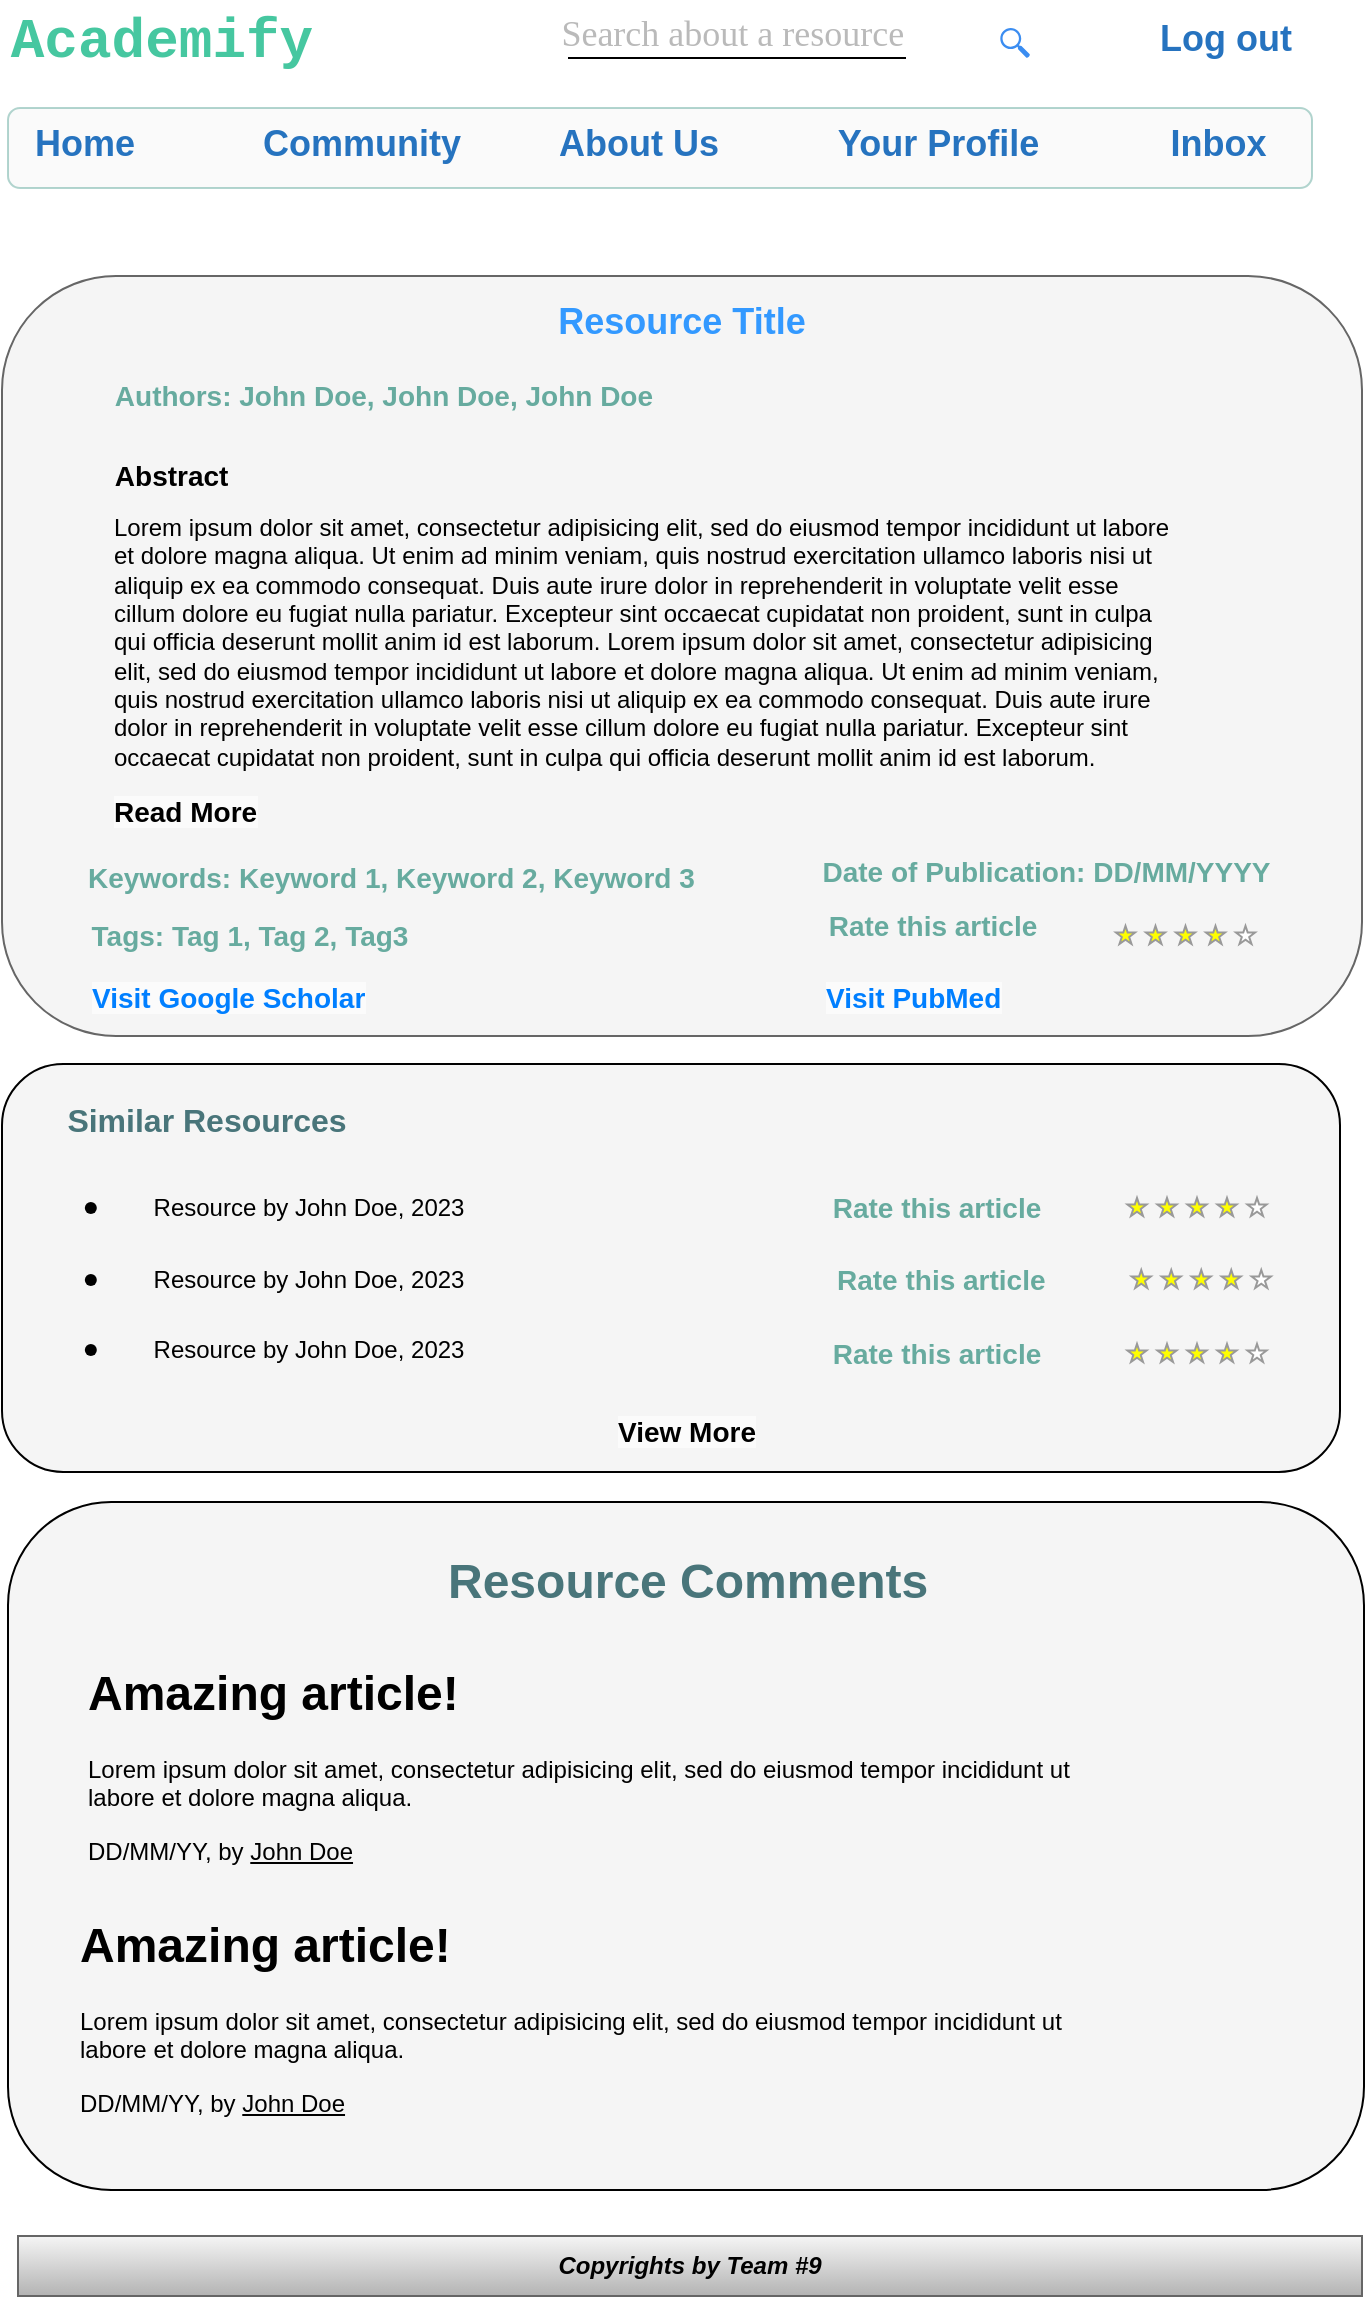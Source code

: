 <mxfile version="21.1.5" type="github">
  <diagram name="Page-1" id="f1b7ffb7-ca1e-a977-7cf5-a751b3c06c05">
    <mxGraphModel dx="1036" dy="477" grid="0" gridSize="10" guides="1" tooltips="1" connect="1" arrows="1" fold="1" page="1" pageScale="1" pageWidth="827" pageHeight="1270" background="#FFFFFF" math="0" shadow="0">
      <root>
        <mxCell id="0" />
        <mxCell id="1" parent="0" />
        <mxCell id="cVJXGdQeSUcvY2u7gv_X-103" value="" style="rounded=1;whiteSpace=wrap;html=1;fillColor=#f5f5f5;strokeColor=#67AB9F;gradientColor=none;glass=0;shadow=0;opacity=50;" parent="1" vertex="1">
          <mxGeometry x="68" y="95" width="652" height="40" as="geometry" />
        </mxCell>
        <mxCell id="cVJXGdQeSUcvY2u7gv_X-80" value="" style="rounded=1;labelBackgroundColor=none;labelBorderColor=none;noLabel=1;whiteSpace=wrap;html=1;glass=0;fillColor=#F5F5F5;strokeColor=#666666;fontColor=#333333;" parent="1" vertex="1">
          <mxGeometry x="65" y="179" width="680" height="380" as="geometry" />
        </mxCell>
        <mxCell id="2" value="Academify" style="text;spacingTop=-5;fontSize=28;fontStyle=1;align=center;horizontal=1;verticalAlign=middle;fontFamily=Courier New;fontColor=#46C7A0;" parent="1" vertex="1">
          <mxGeometry x="65" y="41.25" width="160" height="35" as="geometry" />
        </mxCell>
        <mxCell id="5" value="Home" style="text;spacingTop=-5;fontStyle=1;align=center;fontSize=18;fontColor=#2673BF;" parent="1" vertex="1">
          <mxGeometry x="83" y="100" width="47" height="30" as="geometry" />
        </mxCell>
        <mxCell id="6" value="Inbox" style="text;spacingTop=-5;align=center;fontStyle=1;fontSize=18;fontColor=#2673BF;" parent="1" vertex="1">
          <mxGeometry x="643.25" y="100" width="60" height="30" as="geometry" />
        </mxCell>
        <mxCell id="8" value="Abstract" style="text;spacingTop=-5;fontSize=14;fontStyle=1" parent="1" vertex="1">
          <mxGeometry x="119.42" y="269" width="91" height="30" as="geometry" />
        </mxCell>
        <mxCell id="9" value="Lorem ipsum dolor sit amet, consectetur adipisicing elit, sed do eiusmod tempor incididunt ut labore et dolore magna aliqua. Ut enim ad minim veniam, quis nostrud exercitation ullamco laboris nisi ut aliquip ex ea commodo consequat. Duis aute irure dolor in reprehenderit in voluptate velit esse cillum dolore eu fugiat nulla pariatur. Excepteur sint occaecat cupidatat non proident, sunt in culpa qui officia deserunt mollit anim id est laborum. Lorem ipsum dolor sit amet, consectetur adipisicing elit, sed do eiusmod tempor incididunt ut labore et dolore magna aliqua. Ut enim ad minim veniam, quis nostrud exercitation ullamco laboris nisi ut aliquip ex ea commodo consequat. Duis aute irure dolor in reprehenderit in voluptate velit esse cillum dolore eu fugiat nulla pariatur. Excepteur sint occaecat cupidatat non proident, sunt in culpa qui officia deserunt mollit anim id est laborum." style="text;spacingTop=-5;align=left;verticalAlign=middle;whiteSpace=wrap;" parent="1" vertex="1">
          <mxGeometry x="119.42" y="289" width="530" height="150" as="geometry" />
        </mxCell>
        <mxCell id="11" value="Log out" style="text;spacingTop=-5;align=center;fontStyle=1;fontSize=18;fontColor=#2673BF;" parent="1" vertex="1">
          <mxGeometry x="637" y="47.5" width="80" height="30" as="geometry" />
        </mxCell>
        <mxCell id="37" value="" style="verticalLabelPosition=bottom;verticalAlign=top;strokeWidth=1;shape=mxgraph.mockup.misc.rating;strokeColor=#999999;fillColor=#ffff00;emptyFillColor=#ffffff;grade=4;ratingScale=5;ratingStyle=star;fontSize=14;" parent="1" vertex="1">
          <mxGeometry x="622.0" y="504" width="67.5" height="10" as="geometry" />
        </mxCell>
        <mxCell id="38" value="Rate this article" style="text;spacingTop=-5;fontSize=14;align=center;fontColor=#67AB9F;fontStyle=1" parent="1" vertex="1">
          <mxGeometry x="475" y="494" width="111" height="20" as="geometry" />
        </mxCell>
        <mxCell id="47" value="Keywords: Keyword 1, Keyword 2, Keyword 3" style="text;spacingTop=-5;fontSize=14;align=center;fontColor=#67AB9F;fontStyle=1" parent="1" vertex="1">
          <mxGeometry x="114.71" y="470" width="290" height="20" as="geometry" />
        </mxCell>
        <mxCell id="cVJXGdQeSUcvY2u7gv_X-63" value="Search about a resource" style="text;spacingTop=-5;align=center;fontStyle=0;fontSize=18;fontColor=#B3B3B3;textOpacity=90;fontFamily=Times New Roman;" parent="1" vertex="1">
          <mxGeometry x="304.15" y="45" width="252.5" height="27.5" as="geometry" />
        </mxCell>
        <mxCell id="cVJXGdQeSUcvY2u7gv_X-66" value="Your Profile" style="text;spacingTop=-5;align=center;fontStyle=1;fontSize=18;fontColor=#2673BF;" parent="1" vertex="1">
          <mxGeometry x="473.25" y="100" width="120" height="30" as="geometry" />
        </mxCell>
        <mxCell id="cVJXGdQeSUcvY2u7gv_X-67" value="Community" style="text;spacingTop=-5;align=center;fontStyle=1;fontSize=18;fontColor=#2673BF;" parent="1" vertex="1">
          <mxGeometry x="180" y="100" width="130" height="30" as="geometry" />
        </mxCell>
        <mxCell id="cVJXGdQeSUcvY2u7gv_X-68" value="About Us" style="text;spacingTop=-5;align=center;fontStyle=1;fontSize=18;fontColor=#2673BF;" parent="1" vertex="1">
          <mxGeometry x="318.5" y="100" width="130" height="30" as="geometry" />
        </mxCell>
        <mxCell id="cVJXGdQeSUcvY2u7gv_X-69" value="" style="line;strokeWidth=1" parent="1" vertex="1">
          <mxGeometry x="348" y="65" width="169" height="10" as="geometry" />
        </mxCell>
        <mxCell id="cVJXGdQeSUcvY2u7gv_X-70" value="" style="sketch=0;html=1;aspect=fixed;strokeColor=none;shadow=0;fillColor=#3B8DF1;verticalAlign=top;labelPosition=center;verticalLabelPosition=bottom;shape=mxgraph.gcp2.search" parent="1" vertex="1">
          <mxGeometry x="564.15" y="55" width="14.85" height="15" as="geometry" />
        </mxCell>
        <mxCell id="cVJXGdQeSUcvY2u7gv_X-75" value="Resource Title" style="text;spacingTop=-5;fontSize=18;fontStyle=1;align=center;fontColor=#3399FF;" parent="1" vertex="1">
          <mxGeometry x="340" y="189" width="130" height="30" as="geometry" />
        </mxCell>
        <mxCell id="cVJXGdQeSUcvY2u7gv_X-78" value="Authors: John Doe, John Doe, John Doe" style="text;spacingTop=-5;fontSize=14;fontStyle=1;fontColor=#67AB9F;" parent="1" vertex="1">
          <mxGeometry x="119.42" y="229" width="280.58" height="20" as="geometry" />
        </mxCell>
        <mxCell id="cVJXGdQeSUcvY2u7gv_X-79" value="Date of Publication: DD/MM/YYYY" style="text;spacingTop=-5;fontSize=14;fontStyle=1;fontColor=#67AB9F;" parent="1" vertex="1">
          <mxGeometry x="473.25" y="467" width="230" height="20" as="geometry" />
        </mxCell>
        <mxCell id="cVJXGdQeSUcvY2u7gv_X-81" value="Tags: Tag 1, Tag 2, Tag3" style="text;spacingTop=-5;fontSize=14;align=center;fontColor=#67AB9F;fontStyle=1" parent="1" vertex="1">
          <mxGeometry x="108" y="499" width="162" height="20" as="geometry" />
        </mxCell>
        <mxCell id="cVJXGdQeSUcvY2u7gv_X-105" value="&lt;b&gt;&lt;i&gt;Copyrights by Team #9&lt;/i&gt;&lt;/b&gt;" style="rounded=0;whiteSpace=wrap;html=1;fillColor=#f5f5f5;gradientColor=#b3b3b3;strokeColor=#666666;" parent="1" vertex="1">
          <mxGeometry x="73" y="1159" width="672" height="30" as="geometry" />
        </mxCell>
        <mxCell id="Mv5SV2gspvucKvMU9SuZ-48" value="" style="rounded=1;whiteSpace=wrap;html=1;fillColor=#F5F5F5;" vertex="1" parent="1">
          <mxGeometry x="65" y="573" width="669" height="204" as="geometry" />
        </mxCell>
        <mxCell id="Mv5SV2gspvucKvMU9SuZ-51" value="Similar Resources" style="text;html=1;strokeColor=none;fillColor=none;align=center;verticalAlign=middle;whiteSpace=wrap;rounded=0;fontStyle=1;fontSize=16;fontColor=#49757A;" vertex="1" parent="1">
          <mxGeometry x="88" y="586" width="159" height="30" as="geometry" />
        </mxCell>
        <mxCell id="Mv5SV2gspvucKvMU9SuZ-52" value="" style="shape=waypoint;sketch=0;fillStyle=solid;size=6;pointerEvents=1;points=[];fillColor=none;resizable=0;rotatable=0;perimeter=centerPerimeter;snapToPoint=1;" vertex="1" parent="1">
          <mxGeometry x="99.42" y="635" width="20" height="20" as="geometry" />
        </mxCell>
        <mxCell id="Mv5SV2gspvucKvMU9SuZ-53" value="Resource by John Doe, 2023" style="text;html=1;strokeColor=none;fillColor=none;align=center;verticalAlign=middle;whiteSpace=wrap;rounded=0;" vertex="1" parent="1">
          <mxGeometry x="114" y="630" width="209" height="30" as="geometry" />
        </mxCell>
        <mxCell id="Mv5SV2gspvucKvMU9SuZ-54" value="" style="shape=waypoint;sketch=0;fillStyle=solid;size=6;pointerEvents=1;points=[];fillColor=none;resizable=0;rotatable=0;perimeter=centerPerimeter;snapToPoint=1;" vertex="1" parent="1">
          <mxGeometry x="99.42" y="671" width="20" height="20" as="geometry" />
        </mxCell>
        <mxCell id="Mv5SV2gspvucKvMU9SuZ-55" value="Resource by John Doe, 2023" style="text;html=1;strokeColor=none;fillColor=none;align=center;verticalAlign=middle;whiteSpace=wrap;rounded=0;" vertex="1" parent="1">
          <mxGeometry x="114" y="666" width="209" height="30" as="geometry" />
        </mxCell>
        <mxCell id="Mv5SV2gspvucKvMU9SuZ-56" value="" style="shape=waypoint;sketch=0;fillStyle=solid;size=6;pointerEvents=1;points=[];fillColor=none;resizable=0;rotatable=0;perimeter=centerPerimeter;snapToPoint=1;" vertex="1" parent="1">
          <mxGeometry x="99.42" y="706" width="20" height="20" as="geometry" />
        </mxCell>
        <mxCell id="Mv5SV2gspvucKvMU9SuZ-57" value="Resource by John Doe, 2023" style="text;html=1;strokeColor=none;fillColor=none;align=center;verticalAlign=middle;whiteSpace=wrap;rounded=0;" vertex="1" parent="1">
          <mxGeometry x="114" y="701" width="209" height="30" as="geometry" />
        </mxCell>
        <mxCell id="Mv5SV2gspvucKvMU9SuZ-58" value="" style="verticalLabelPosition=bottom;verticalAlign=top;strokeWidth=1;shape=mxgraph.mockup.misc.rating;strokeColor=#999999;fillColor=#ffff00;emptyFillColor=#ffffff;grade=4;ratingScale=5;ratingStyle=star;fontSize=14;" vertex="1" parent="1">
          <mxGeometry x="627.75" y="640" width="67.5" height="10" as="geometry" />
        </mxCell>
        <mxCell id="Mv5SV2gspvucKvMU9SuZ-59" value="Rate this article" style="text;spacingTop=-5;fontSize=14;align=center;fontColor=#67AB9F;fontStyle=1" vertex="1" parent="1">
          <mxGeometry x="477" y="635" width="111" height="20" as="geometry" />
        </mxCell>
        <mxCell id="Mv5SV2gspvucKvMU9SuZ-60" value="" style="verticalLabelPosition=bottom;verticalAlign=top;strokeWidth=1;shape=mxgraph.mockup.misc.rating;strokeColor=#999999;fillColor=#ffff00;emptyFillColor=#ffffff;grade=4;ratingScale=5;ratingStyle=star;fontSize=14;" vertex="1" parent="1">
          <mxGeometry x="629.88" y="676" width="67.5" height="10" as="geometry" />
        </mxCell>
        <mxCell id="Mv5SV2gspvucKvMU9SuZ-61" value="Rate this article" style="text;spacingTop=-5;fontSize=14;align=center;fontColor=#67AB9F;fontStyle=1" vertex="1" parent="1">
          <mxGeometry x="479.13" y="671" width="111" height="20" as="geometry" />
        </mxCell>
        <mxCell id="Mv5SV2gspvucKvMU9SuZ-62" value="" style="verticalLabelPosition=bottom;verticalAlign=top;strokeWidth=1;shape=mxgraph.mockup.misc.rating;strokeColor=#999999;fillColor=#ffff00;emptyFillColor=#ffffff;grade=4;ratingScale=5;ratingStyle=star;fontSize=14;" vertex="1" parent="1">
          <mxGeometry x="627.75" y="713" width="67.5" height="10" as="geometry" />
        </mxCell>
        <mxCell id="Mv5SV2gspvucKvMU9SuZ-63" value="Rate this article" style="text;spacingTop=-5;fontSize=14;align=center;fontColor=#67AB9F;fontStyle=1" vertex="1" parent="1">
          <mxGeometry x="477" y="708" width="111" height="20" as="geometry" />
        </mxCell>
        <mxCell id="Mv5SV2gspvucKvMU9SuZ-64" value="&lt;span style=&quot;font-family: Helvetica; font-size: 14px; font-style: normal; font-variant-ligatures: normal; font-variant-caps: normal; font-weight: 700; letter-spacing: normal; orphans: 2; text-align: center; text-indent: 0px; text-transform: none; widows: 2; word-spacing: 0px; -webkit-text-stroke-width: 0px; background-color: rgb(251, 251, 251); text-decoration-thickness: initial; text-decoration-style: initial; text-decoration-color: initial; float: none; display: inline !important;&quot;&gt;Visit PubMed&lt;/span&gt;" style="text;whiteSpace=wrap;html=1;fontColor=#007FFF;" vertex="1" parent="1">
          <mxGeometry x="475" y="525" width="104" height="28" as="geometry" />
        </mxCell>
        <mxCell id="Mv5SV2gspvucKvMU9SuZ-65" value="&lt;span style=&quot;font-family: Helvetica; font-size: 14px; font-style: normal; font-variant-ligatures: normal; font-variant-caps: normal; font-weight: 700; letter-spacing: normal; orphans: 2; text-align: center; text-indent: 0px; text-transform: none; widows: 2; word-spacing: 0px; -webkit-text-stroke-width: 0px; background-color: rgb(251, 251, 251); text-decoration-thickness: initial; text-decoration-style: initial; text-decoration-color: initial; float: none; display: inline !important;&quot;&gt;Visit Google Scholar&lt;/span&gt;" style="text;whiteSpace=wrap;html=1;fontColor=#007FFF;" vertex="1" parent="1">
          <mxGeometry x="108" y="525" width="147" height="28" as="geometry" />
        </mxCell>
        <mxCell id="Mv5SV2gspvucKvMU9SuZ-66" value="&lt;span style=&quot;font-family: Helvetica; font-size: 14px; font-style: normal; font-variant-ligatures: normal; font-variant-caps: normal; letter-spacing: normal; orphans: 2; text-align: center; text-indent: 0px; text-transform: none; widows: 2; word-spacing: 0px; -webkit-text-stroke-width: 0px; background-color: rgb(251, 251, 251); text-decoration-thickness: initial; text-decoration-style: initial; text-decoration-color: initial; float: none; display: inline !important;&quot;&gt;View More&lt;/span&gt;" style="text;whiteSpace=wrap;html=1;fontColor=#000000;fontStyle=1" vertex="1" parent="1">
          <mxGeometry x="371" y="742" width="85" height="28" as="geometry" />
        </mxCell>
        <mxCell id="Mv5SV2gspvucKvMU9SuZ-67" value="&lt;span style=&quot;font-family: Helvetica; font-size: 14px; font-style: normal; font-variant-ligatures: normal; font-variant-caps: normal; letter-spacing: normal; orphans: 2; text-align: center; text-indent: 0px; text-transform: none; widows: 2; word-spacing: 0px; -webkit-text-stroke-width: 0px; background-color: rgb(251, 251, 251); text-decoration-thickness: initial; text-decoration-style: initial; text-decoration-color: initial; float: none; display: inline !important;&quot;&gt;Read More&lt;/span&gt;" style="text;whiteSpace=wrap;html=1;fontColor=#000000;fontStyle=1" vertex="1" parent="1">
          <mxGeometry x="119.42" y="432" width="85" height="28" as="geometry" />
        </mxCell>
        <mxCell id="Mv5SV2gspvucKvMU9SuZ-68" value="" style="rounded=1;whiteSpace=wrap;html=1;fillColor=#F5F5F5;" vertex="1" parent="1">
          <mxGeometry x="68" y="792" width="678" height="344" as="geometry" />
        </mxCell>
        <mxCell id="Mv5SV2gspvucKvMU9SuZ-69" value="&lt;h1&gt;Amazing article!&lt;/h1&gt;&lt;p&gt;Lorem ipsum dolor sit amet, consectetur adipisicing elit, sed do eiusmod tempor incididunt ut labore et dolore magna aliqua.&lt;/p&gt;&lt;p&gt;DD/MM/YY, by &lt;u&gt;John Doe&lt;/u&gt;&lt;/p&gt;" style="text;html=1;strokeColor=none;fillColor=none;spacing=5;spacingTop=-20;whiteSpace=wrap;overflow=hidden;rounded=0;" vertex="1" parent="1">
          <mxGeometry x="103" y="868" width="507" height="128" as="geometry" />
        </mxCell>
        <mxCell id="Mv5SV2gspvucKvMU9SuZ-71" value="&lt;h1&gt;Resource Comments&lt;/h1&gt;" style="text;html=1;strokeColor=none;fillColor=none;spacing=5;spacingTop=-20;whiteSpace=wrap;overflow=hidden;rounded=0;fontColor=#49757A;" vertex="1" parent="1">
          <mxGeometry x="283" y="812" width="261" height="40" as="geometry" />
        </mxCell>
        <mxCell id="Mv5SV2gspvucKvMU9SuZ-72" value="&lt;h1&gt;Amazing article!&lt;/h1&gt;&lt;p&gt;Lorem ipsum dolor sit amet, consectetur adipisicing elit, sed do eiusmod tempor incididunt ut labore et dolore magna aliqua.&lt;/p&gt;&lt;p&gt;DD/MM/YY, by &lt;u&gt;John Doe&lt;/u&gt;&lt;/p&gt;" style="text;html=1;strokeColor=none;fillColor=none;spacing=5;spacingTop=-20;whiteSpace=wrap;overflow=hidden;rounded=0;" vertex="1" parent="1">
          <mxGeometry x="99.42" y="994" width="507" height="128" as="geometry" />
        </mxCell>
      </root>
    </mxGraphModel>
  </diagram>
</mxfile>
